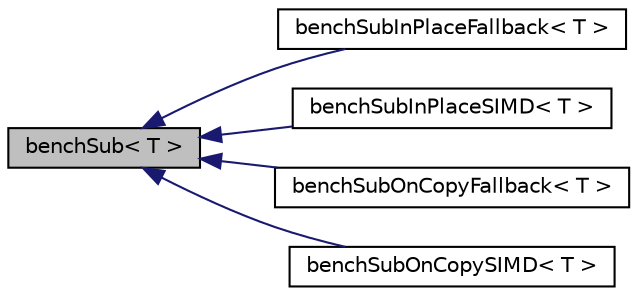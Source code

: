 digraph "benchSub&lt; T &gt;"
{
  edge [fontname="Helvetica",fontsize="10",labelfontname="Helvetica",labelfontsize="10"];
  node [fontname="Helvetica",fontsize="10",shape=record];
  rankdir="LR";
  Node0 [label="benchSub\< T \>",height=0.2,width=0.4,color="black", fillcolor="grey75", style="filled", fontcolor="black"];
  Node0 -> Node1 [dir="back",color="midnightblue",fontsize="10",style="solid",fontname="Helvetica"];
  Node1 [label="benchSubInPlaceFallback\< T \>",height=0.2,width=0.4,color="black", fillcolor="white", style="filled",URL="$d0/d6c/classbenchSubInPlaceFallback.html",tooltip="Provide the evaluation method for in-place subtraction. "];
  Node0 -> Node2 [dir="back",color="midnightblue",fontsize="10",style="solid",fontname="Helvetica"];
  Node2 [label="benchSubInPlaceSIMD\< T \>",height=0.2,width=0.4,color="black", fillcolor="white", style="filled",URL="$d5/d11/classbenchSubInPlaceSIMD.html",tooltip="Provide the evaluation method for in-place subtraction. "];
  Node0 -> Node3 [dir="back",color="midnightblue",fontsize="10",style="solid",fontname="Helvetica"];
  Node3 [label="benchSubOnCopyFallback\< T \>",height=0.2,width=0.4,color="black", fillcolor="white", style="filled",URL="$d7/d6f/classbenchSubOnCopyFallback.html",tooltip="Provide the evaluation method for on-copy subtraction. "];
  Node0 -> Node4 [dir="back",color="midnightblue",fontsize="10",style="solid",fontname="Helvetica"];
  Node4 [label="benchSubOnCopySIMD\< T \>",height=0.2,width=0.4,color="black", fillcolor="white", style="filled",URL="$de/dc0/classbenchSubOnCopySIMD.html",tooltip="Provide the evaluation method for on-copy subtraction. "];
}
